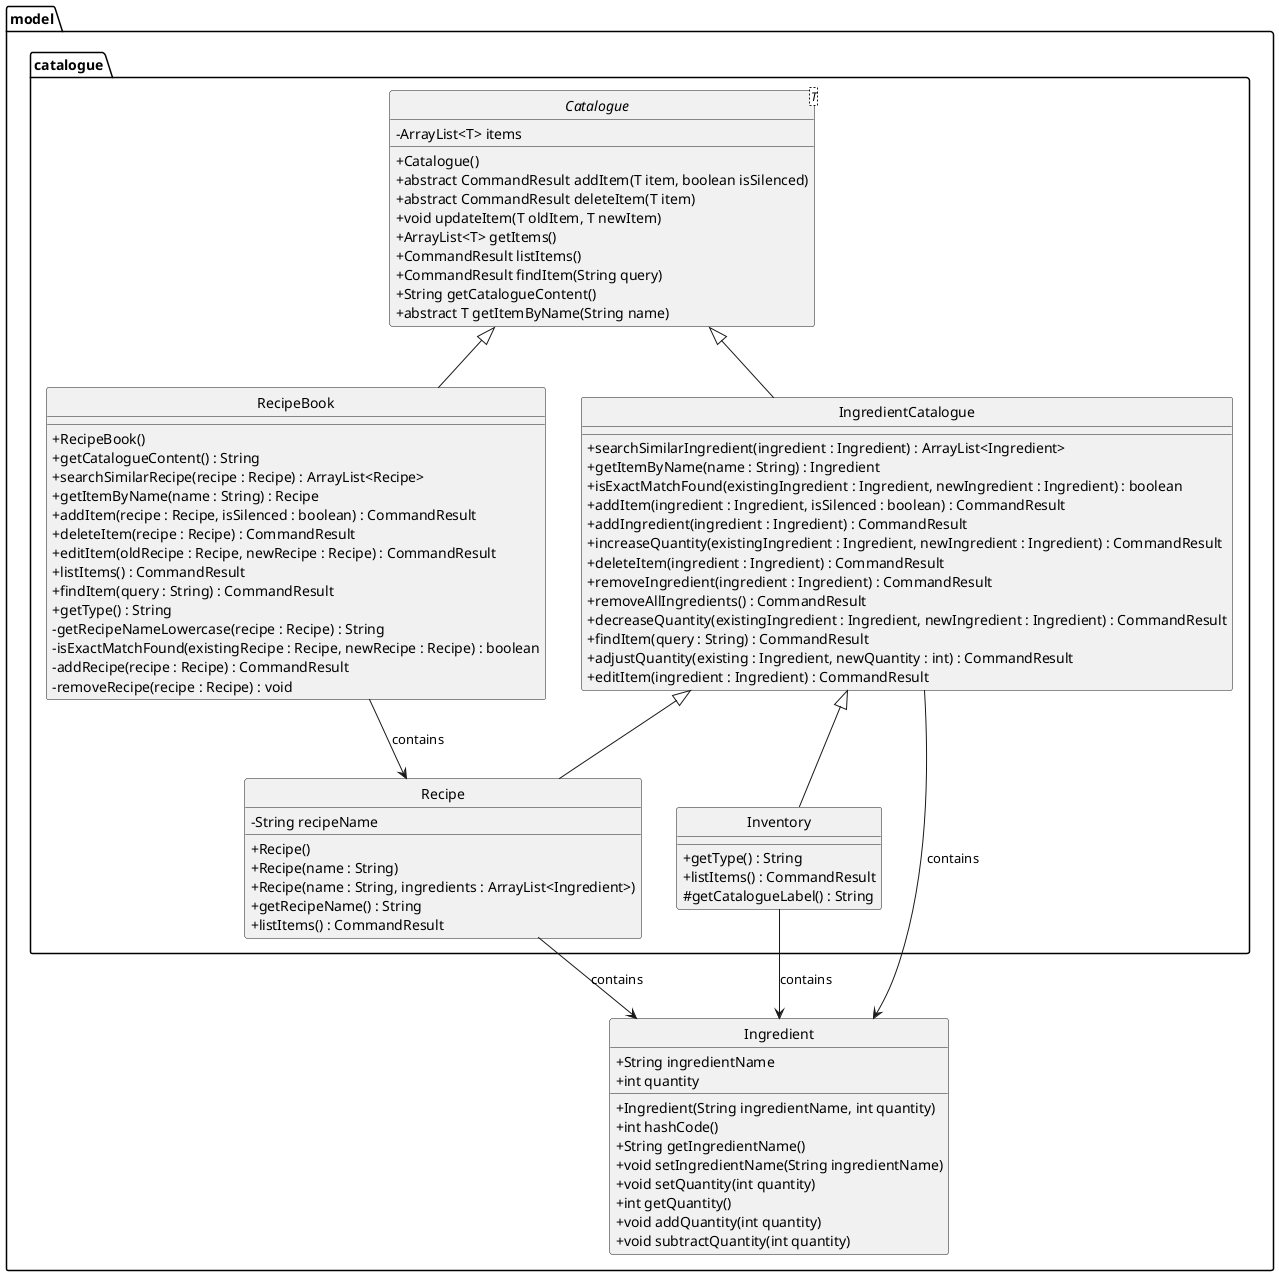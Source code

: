 @startuml
hide circle
skinparam classAttributeIconSize 0

package "model" {

    class Ingredient {
        +String ingredientName
        +int quantity
        +Ingredient(String ingredientName, int quantity)
        +int hashCode()
        +String getIngredientName()
        +void setIngredientName(String ingredientName)
        +void setQuantity(int quantity)
        +int getQuantity()
        +void addQuantity(int quantity)
        +void subtractQuantity(int quantity)
    }

    package "catalogue" {

        abstract class Catalogue<T> {
            -ArrayList<T> items
            +Catalogue()
            +abstract CommandResult addItem(T item, boolean isSilenced)
            +abstract CommandResult deleteItem(T item)
            +void updateItem(T oldItem, T newItem)
            +ArrayList<T> getItems()
            +CommandResult listItems()
            +CommandResult findItem(String query)
            +String getCatalogueContent()
            +abstract T getItemByName(String name)
        }

        class IngredientCatalogue extends Catalogue<Ingredient> {
            +searchSimilarIngredient(ingredient : Ingredient) : ArrayList<Ingredient>
            +getItemByName(name : String) : Ingredient
            +isExactMatchFound(existingIngredient : Ingredient, newIngredient : Ingredient) : boolean
            +addItem(ingredient : Ingredient, isSilenced : boolean) : CommandResult
            +addIngredient(ingredient : Ingredient) : CommandResult
            +increaseQuantity(existingIngredient : Ingredient, newIngredient : Ingredient) : CommandResult
            +deleteItem(ingredient : Ingredient) : CommandResult
            +removeIngredient(ingredient : Ingredient) : CommandResult
            +removeAllIngredients() : CommandResult
            +decreaseQuantity(existingIngredient : Ingredient, newIngredient : Ingredient) : CommandResult
            +findItem(query : String) : CommandResult
            +adjustQuantity(existing : Ingredient, newQuantity : int) : CommandResult
            +editItem(ingredient : Ingredient) : CommandResult
        }

        class Recipe extends IngredientCatalogue {
            -String recipeName
            +Recipe()
            +Recipe(name : String)
            +Recipe(name : String, ingredients : ArrayList<Ingredient>)
            +getRecipeName() : String
            +listItems() : CommandResult
        }

        class RecipeBook extends Catalogue<Recipe> {
            +RecipeBook()
            +getCatalogueContent() : String
            +searchSimilarRecipe(recipe : Recipe) : ArrayList<Recipe>
            +getItemByName(name : String) : Recipe
            +addItem(recipe : Recipe, isSilenced : boolean) : CommandResult
            +deleteItem(recipe : Recipe) : CommandResult
            +editItem(oldRecipe : Recipe, newRecipe : Recipe) : CommandResult
            +listItems() : CommandResult
            +findItem(query : String) : CommandResult
            +getType() : String
            -getRecipeNameLowercase(recipe : Recipe) : String
            -isExactMatchFound(existingRecipe : Recipe, newRecipe : Recipe) : boolean
            -addRecipe(recipe : Recipe) : CommandResult
            -removeRecipe(recipe : Recipe) : void
        }

        class Inventory extends IngredientCatalogue {
            +getType() : String
            +listItems() : CommandResult
            #getCatalogueLabel() : String
        }
    }
}

' Relationships
IngredientCatalogue --> Ingredient : contains
Inventory --> Ingredient : contains
Recipe --> Ingredient : contains
RecipeBook --> Recipe : contains

@enduml
